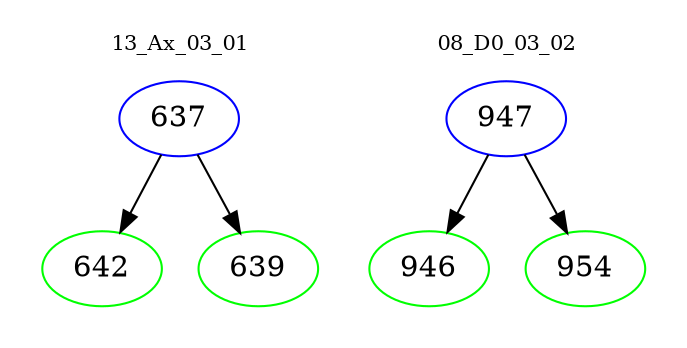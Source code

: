 digraph{
subgraph cluster_0 {
color = white
label = "13_Ax_03_01";
fontsize=10;
T0_637 [label="637", color="blue"]
T0_637 -> T0_642 [color="black"]
T0_642 [label="642", color="green"]
T0_637 -> T0_639 [color="black"]
T0_639 [label="639", color="green"]
}
subgraph cluster_1 {
color = white
label = "08_D0_03_02";
fontsize=10;
T1_947 [label="947", color="blue"]
T1_947 -> T1_946 [color="black"]
T1_946 [label="946", color="green"]
T1_947 -> T1_954 [color="black"]
T1_954 [label="954", color="green"]
}
}
